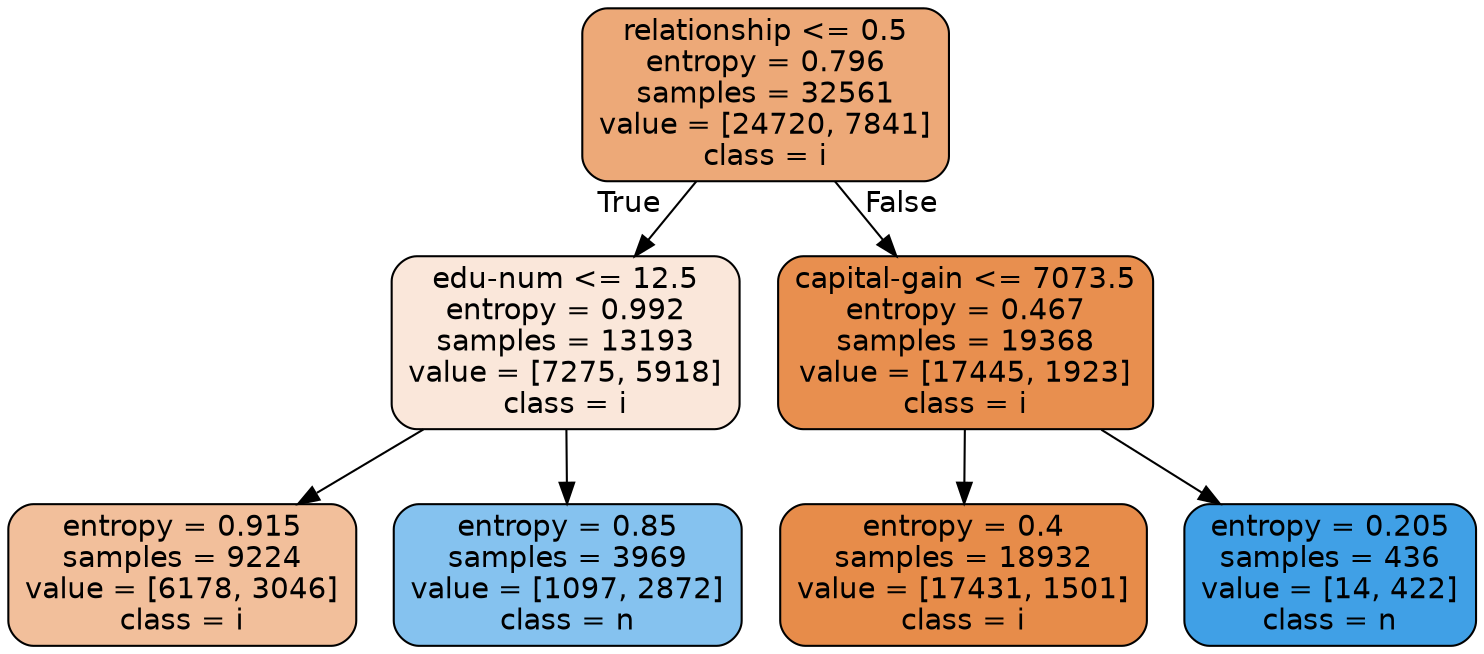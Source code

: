 digraph Tree {
node [shape=box, style="filled, rounded", color="black", fontname=helvetica] ;
edge [fontname=helvetica] ;
0 [label="relationship <= 0.5\nentropy = 0.796\nsamples = 32561\nvalue = [24720, 7841]\nclass = i", fillcolor="#eda978"] ;
1 [label="edu-num <= 12.5\nentropy = 0.992\nsamples = 13193\nvalue = [7275, 5918]\nclass = i", fillcolor="#fae7da"] ;
0 -> 1 [labeldistance=2.5, labelangle=45, headlabel="True"] ;
2 [label="entropy = 0.915\nsamples = 9224\nvalue = [6178, 3046]\nclass = i", fillcolor="#f2bf9b"] ;
1 -> 2 ;
3 [label="entropy = 0.85\nsamples = 3969\nvalue = [1097, 2872]\nclass = n", fillcolor="#85c2ef"] ;
1 -> 3 ;
4 [label="capital-gain <= 7073.5\nentropy = 0.467\nsamples = 19368\nvalue = [17445, 1923]\nclass = i", fillcolor="#e88f4f"] ;
0 -> 4 [labeldistance=2.5, labelangle=-45, headlabel="False"] ;
5 [label="entropy = 0.4\nsamples = 18932\nvalue = [17431, 1501]\nclass = i", fillcolor="#e78c4a"] ;
4 -> 5 ;
6 [label="entropy = 0.205\nsamples = 436\nvalue = [14, 422]\nclass = n", fillcolor="#40a0e6"] ;
4 -> 6 ;
}